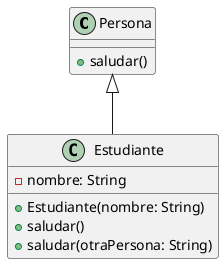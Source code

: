 @startuml


class Persona {
    +saludar()
}

class Estudiante {
    -nombre: String
     +Estudiante(nombre: String)
     +saludar()
     +saludar(otraPersona: String)
    }

Persona <|-- Estudiante



@enduml
